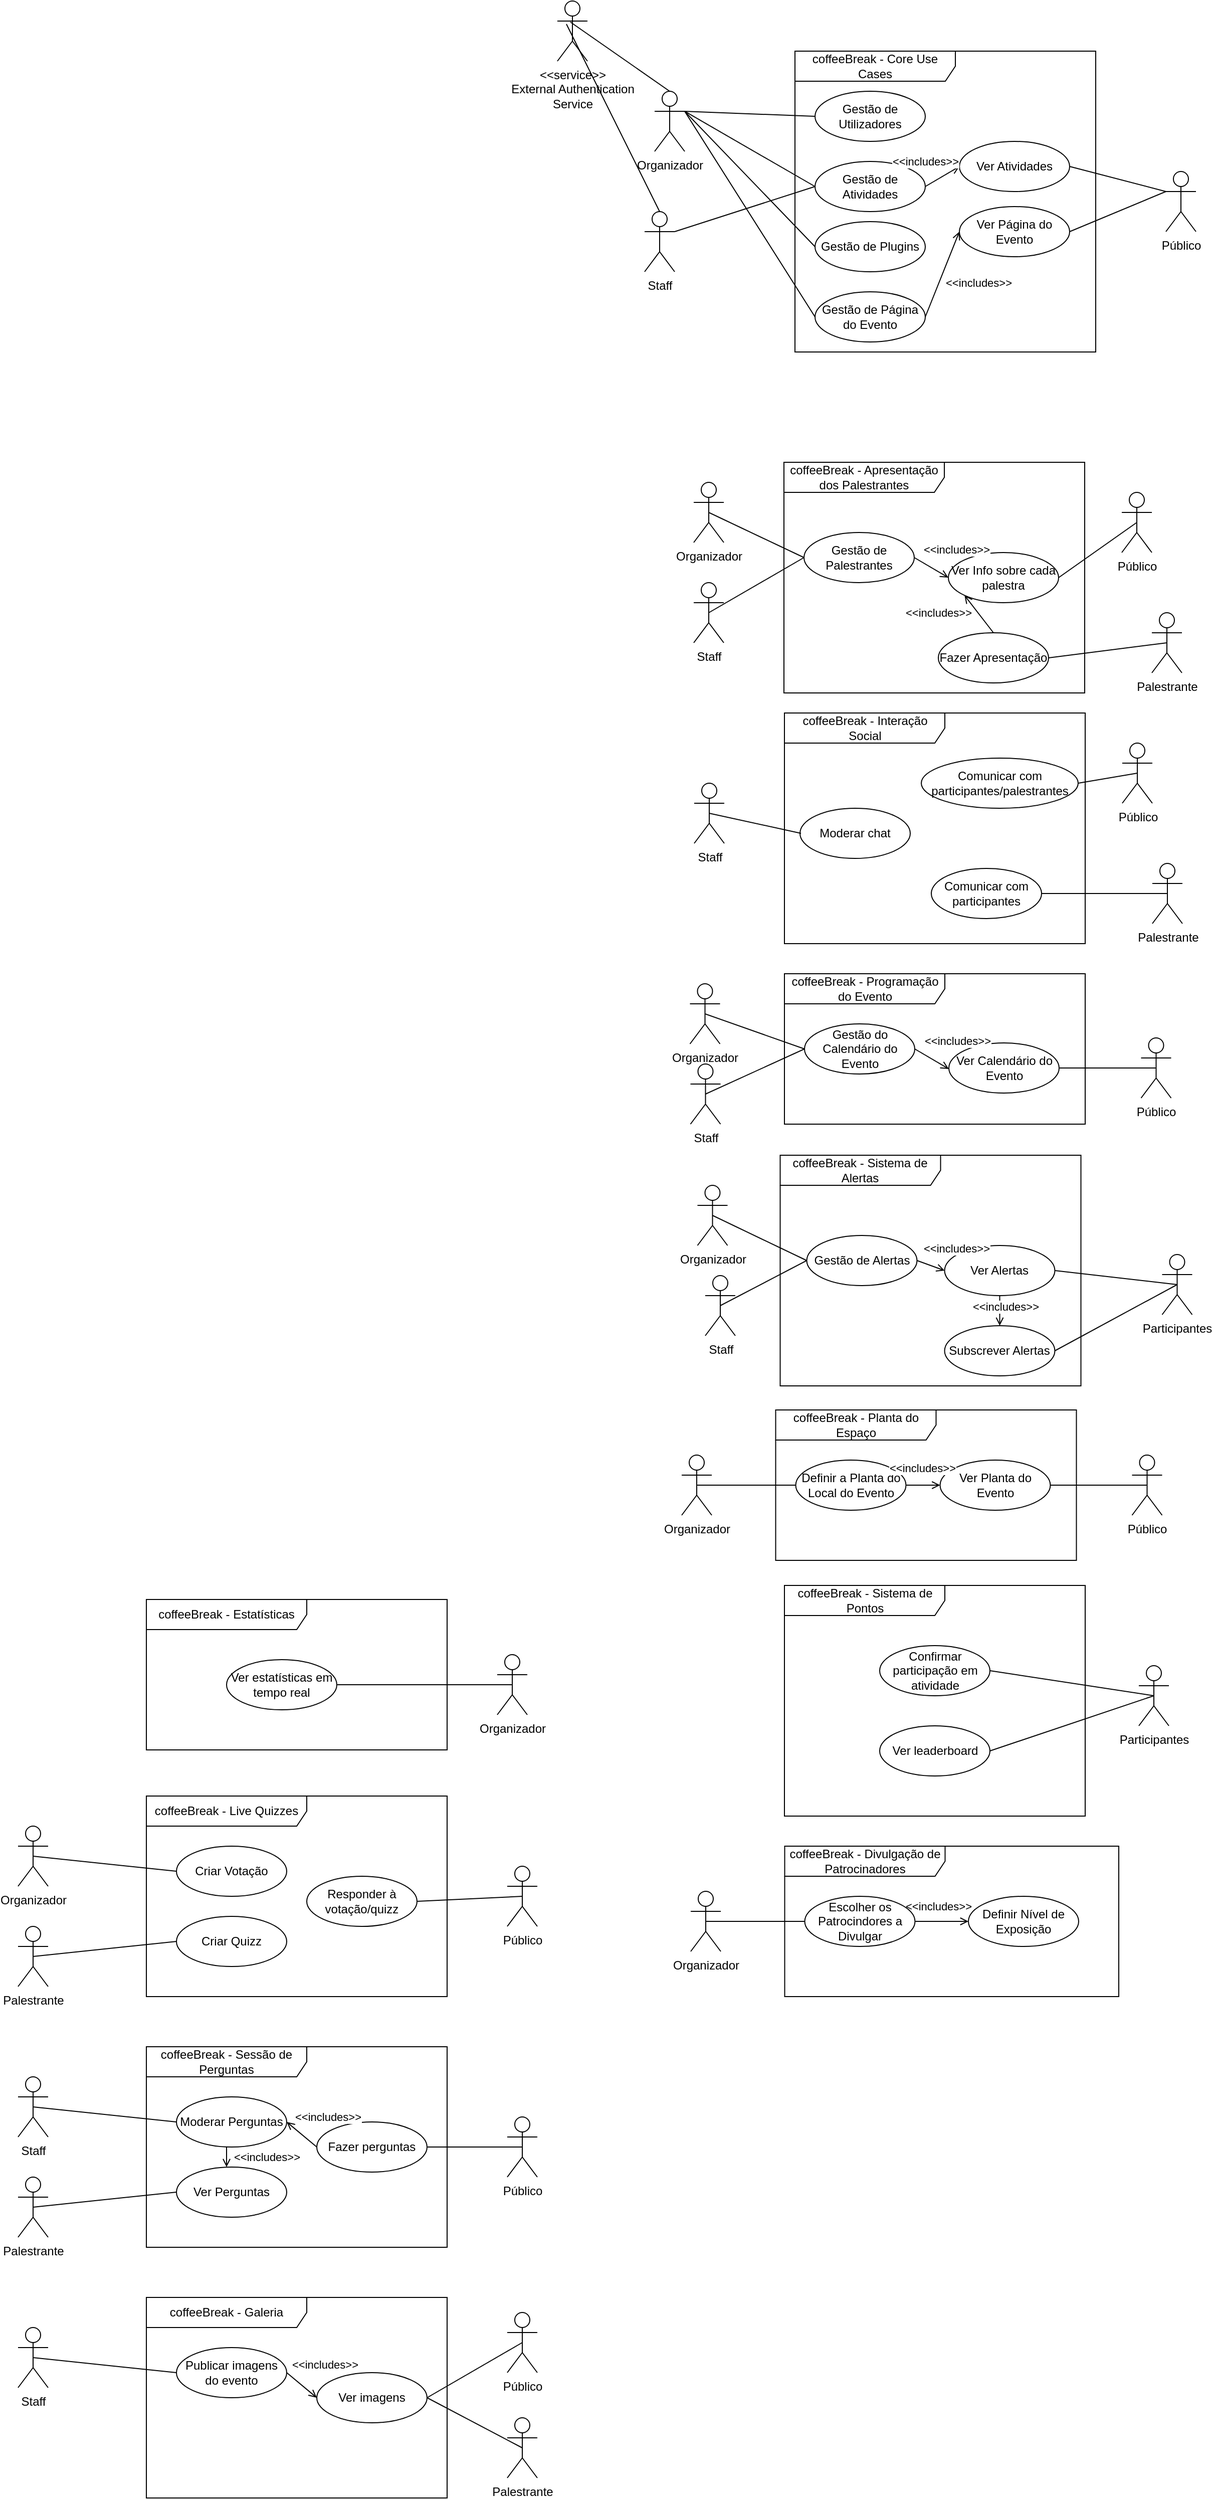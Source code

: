 <mxfile version="24.4.13" type="github">
  <diagram name="Use Cases" id="p2EKxRobEqXZzoPl5qkg">
    <mxGraphModel dx="2316" dy="946" grid="1" gridSize="10" guides="1" tooltips="1" connect="1" arrows="1" fold="1" page="1" pageScale="1" pageWidth="827" pageHeight="1169" math="0" shadow="0">
      <root>
        <mxCell id="0" />
        <mxCell id="1" parent="0" />
        <mxCell id="ggnJtgibePCQ1vtAbxm--2" value="Organizador" style="shape=umlActor;verticalLabelPosition=bottom;verticalAlign=top;html=1;" parent="1" vertex="1">
          <mxGeometry x="207" y="100" width="30" height="60" as="geometry" />
        </mxCell>
        <mxCell id="VyXE9Kzk0IorjN7kaWU_-1" value="coffeeBreak - Core Use Cases" style="shape=umlFrame;whiteSpace=wrap;html=1;pointerEvents=0;recursiveResize=0;container=1;collapsible=0;width=160;" parent="1" vertex="1">
          <mxGeometry x="347" y="60" width="300" height="300" as="geometry" />
        </mxCell>
        <mxCell id="VyXE9Kzk0IorjN7kaWU_-4" value="Gestão de Utilizadores" style="ellipse;whiteSpace=wrap;html=1;" parent="VyXE9Kzk0IorjN7kaWU_-1" vertex="1">
          <mxGeometry x="20" y="40" width="110" height="50" as="geometry" />
        </mxCell>
        <mxCell id="VyXE9Kzk0IorjN7kaWU_-6" value="Gestão de Atividades" style="ellipse;whiteSpace=wrap;html=1;" parent="VyXE9Kzk0IorjN7kaWU_-1" vertex="1">
          <mxGeometry x="20" y="110" width="110" height="50" as="geometry" />
        </mxCell>
        <mxCell id="VyXE9Kzk0IorjN7kaWU_-7" value="Gestão de Plugins" style="ellipse;whiteSpace=wrap;html=1;" parent="VyXE9Kzk0IorjN7kaWU_-1" vertex="1">
          <mxGeometry x="20" y="170" width="110" height="50" as="geometry" />
        </mxCell>
        <mxCell id="VyXE9Kzk0IorjN7kaWU_-8" value="Gestão de Página do Evento" style="ellipse;whiteSpace=wrap;html=1;" parent="VyXE9Kzk0IorjN7kaWU_-1" vertex="1">
          <mxGeometry x="20" y="240" width="110" height="50" as="geometry" />
        </mxCell>
        <mxCell id="VyXE9Kzk0IorjN7kaWU_-20" value="Ver Atividades" style="ellipse;whiteSpace=wrap;html=1;" parent="VyXE9Kzk0IorjN7kaWU_-1" vertex="1">
          <mxGeometry x="164" y="90" width="110" height="50" as="geometry" />
        </mxCell>
        <mxCell id="VyXE9Kzk0IorjN7kaWU_-22" value="Ver Página do Evento" style="ellipse;whiteSpace=wrap;html=1;" parent="VyXE9Kzk0IorjN7kaWU_-1" vertex="1">
          <mxGeometry x="164" y="155" width="110" height="50" as="geometry" />
        </mxCell>
        <mxCell id="9vGkRg50vACIbZRYOMSk-7" value="" style="endArrow=open;html=1;rounded=0;exitX=1;exitY=0.5;exitDx=0;exitDy=0;entryX=0;entryY=0.5;entryDx=0;entryDy=0;endFill=0;" parent="VyXE9Kzk0IorjN7kaWU_-1" source="VyXE9Kzk0IorjN7kaWU_-6" target="VyXE9Kzk0IorjN7kaWU_-20" edge="1">
          <mxGeometry width="50" height="50" relative="1" as="geometry">
            <mxPoint x="123" y="140" as="sourcePoint" />
            <mxPoint x="173" y="90" as="targetPoint" />
          </mxGeometry>
        </mxCell>
        <mxCell id="9vGkRg50vACIbZRYOMSk-8" value="&amp;lt;&amp;lt;includes&amp;gt;&amp;gt;" style="edgeLabel;html=1;align=center;verticalAlign=middle;resizable=0;points=[];" parent="9vGkRg50vACIbZRYOMSk-7" vertex="1" connectable="0">
          <mxGeometry x="-0.113" relative="1" as="geometry">
            <mxPoint x="-15" y="-16" as="offset" />
          </mxGeometry>
        </mxCell>
        <mxCell id="9vGkRg50vACIbZRYOMSk-9" value="" style="endArrow=open;html=1;rounded=0;exitX=1;exitY=0.5;exitDx=0;exitDy=0;entryX=0;entryY=0.5;entryDx=0;entryDy=0;endFill=0;" parent="VyXE9Kzk0IorjN7kaWU_-1" source="VyXE9Kzk0IorjN7kaWU_-8" target="VyXE9Kzk0IorjN7kaWU_-22" edge="1">
          <mxGeometry width="50" height="50" relative="1" as="geometry">
            <mxPoint x="133" y="260" as="sourcePoint" />
            <mxPoint x="167" y="240" as="targetPoint" />
          </mxGeometry>
        </mxCell>
        <mxCell id="9vGkRg50vACIbZRYOMSk-10" value="&amp;lt;&amp;lt;includes&amp;gt;&amp;gt;" style="edgeLabel;html=1;align=center;verticalAlign=middle;resizable=0;points=[];" parent="9vGkRg50vACIbZRYOMSk-9" vertex="1" connectable="0">
          <mxGeometry x="-0.113" relative="1" as="geometry">
            <mxPoint x="38" y="3" as="offset" />
          </mxGeometry>
        </mxCell>
        <mxCell id="VyXE9Kzk0IorjN7kaWU_-26" value="Público" style="shape=umlActor;verticalLabelPosition=bottom;verticalAlign=top;html=1;" parent="1" vertex="1">
          <mxGeometry x="717" y="180" width="30" height="60" as="geometry" />
        </mxCell>
        <mxCell id="VyXE9Kzk0IorjN7kaWU_-30" value="" style="endArrow=none;html=1;rounded=0;exitX=1;exitY=0.333;exitDx=0;exitDy=0;exitPerimeter=0;entryX=0;entryY=0.5;entryDx=0;entryDy=0;" parent="1" source="ggnJtgibePCQ1vtAbxm--2" target="VyXE9Kzk0IorjN7kaWU_-4" edge="1">
          <mxGeometry width="50" height="50" relative="1" as="geometry">
            <mxPoint x="277" y="200" as="sourcePoint" />
            <mxPoint x="327" y="150" as="targetPoint" />
          </mxGeometry>
        </mxCell>
        <mxCell id="VyXE9Kzk0IorjN7kaWU_-31" value="" style="endArrow=none;html=1;rounded=0;exitX=1;exitY=0.333;exitDx=0;exitDy=0;exitPerimeter=0;entryX=0;entryY=0.5;entryDx=0;entryDy=0;" parent="1" source="ggnJtgibePCQ1vtAbxm--2" target="VyXE9Kzk0IorjN7kaWU_-6" edge="1">
          <mxGeometry width="50" height="50" relative="1" as="geometry">
            <mxPoint x="287" y="220" as="sourcePoint" />
            <mxPoint x="377" y="135" as="targetPoint" />
          </mxGeometry>
        </mxCell>
        <mxCell id="VyXE9Kzk0IorjN7kaWU_-32" value="" style="endArrow=none;html=1;rounded=0;exitX=1;exitY=0.333;exitDx=0;exitDy=0;exitPerimeter=0;entryX=0;entryY=0.5;entryDx=0;entryDy=0;" parent="1" source="ggnJtgibePCQ1vtAbxm--2" target="VyXE9Kzk0IorjN7kaWU_-8" edge="1">
          <mxGeometry width="50" height="50" relative="1" as="geometry">
            <mxPoint x="287" y="220" as="sourcePoint" />
            <mxPoint x="377" y="205" as="targetPoint" />
          </mxGeometry>
        </mxCell>
        <mxCell id="VyXE9Kzk0IorjN7kaWU_-33" value="" style="endArrow=none;html=1;rounded=0;exitX=1;exitY=0.333;exitDx=0;exitDy=0;exitPerimeter=0;entryX=0;entryY=0.5;entryDx=0;entryDy=0;" parent="1" source="ggnJtgibePCQ1vtAbxm--2" target="VyXE9Kzk0IorjN7kaWU_-7" edge="1">
          <mxGeometry width="50" height="50" relative="1" as="geometry">
            <mxPoint x="297" y="230" as="sourcePoint" />
            <mxPoint x="387" y="215" as="targetPoint" />
          </mxGeometry>
        </mxCell>
        <mxCell id="VyXE9Kzk0IorjN7kaWU_-37" value="" style="endArrow=none;html=1;rounded=0;exitX=1;exitY=0.5;exitDx=0;exitDy=0;entryX=0;entryY=0.333;entryDx=0;entryDy=0;entryPerimeter=0;" parent="1" source="VyXE9Kzk0IorjN7kaWU_-20" target="VyXE9Kzk0IorjN7kaWU_-26" edge="1">
          <mxGeometry width="50" height="50" relative="1" as="geometry">
            <mxPoint x="697" y="190" as="sourcePoint" />
            <mxPoint x="747" y="140" as="targetPoint" />
          </mxGeometry>
        </mxCell>
        <mxCell id="VyXE9Kzk0IorjN7kaWU_-38" value="" style="endArrow=none;html=1;rounded=0;exitX=1;exitY=0.5;exitDx=0;exitDy=0;entryX=0;entryY=0.333;entryDx=0;entryDy=0;entryPerimeter=0;" parent="1" source="VyXE9Kzk0IorjN7kaWU_-22" target="VyXE9Kzk0IorjN7kaWU_-26" edge="1">
          <mxGeometry width="50" height="50" relative="1" as="geometry">
            <mxPoint x="707" y="200" as="sourcePoint" />
            <mxPoint x="757" y="150" as="targetPoint" />
          </mxGeometry>
        </mxCell>
        <mxCell id="VyXE9Kzk0IorjN7kaWU_-39" value="&amp;lt;&amp;lt;service&amp;gt;&amp;gt;&lt;div&gt;External Authentication&lt;/div&gt;&lt;div&gt;Service&lt;/div&gt;" style="shape=umlActor;verticalLabelPosition=bottom;verticalAlign=top;html=1;" parent="1" vertex="1">
          <mxGeometry x="110" y="10" width="30" height="60" as="geometry" />
        </mxCell>
        <mxCell id="VyXE9Kzk0IorjN7kaWU_-41" value="" style="endArrow=none;html=1;rounded=0;exitX=0.433;exitY=0.35;exitDx=0;exitDy=0;exitPerimeter=0;entryX=0.5;entryY=0;entryDx=0;entryDy=0;entryPerimeter=0;" parent="1" source="VyXE9Kzk0IorjN7kaWU_-39" target="ggnJtgibePCQ1vtAbxm--2" edge="1">
          <mxGeometry width="50" height="50" relative="1" as="geometry">
            <mxPoint x="287" y="220" as="sourcePoint" />
            <mxPoint x="377" y="135" as="targetPoint" />
          </mxGeometry>
        </mxCell>
        <mxCell id="9vGkRg50vACIbZRYOMSk-1" value="Staff" style="shape=umlActor;verticalLabelPosition=bottom;verticalAlign=top;html=1;" parent="1" vertex="1">
          <mxGeometry x="197" y="220" width="30" height="60" as="geometry" />
        </mxCell>
        <mxCell id="9vGkRg50vACIbZRYOMSk-2" value="" style="endArrow=none;html=1;rounded=0;exitX=0.5;exitY=0;exitDx=0;exitDy=0;exitPerimeter=0;entryX=0.3;entryY=0.383;entryDx=0;entryDy=0;entryPerimeter=0;" parent="1" source="9vGkRg50vACIbZRYOMSk-1" target="VyXE9Kzk0IorjN7kaWU_-39" edge="1">
          <mxGeometry width="50" height="50" relative="1" as="geometry">
            <mxPoint x="237" y="200" as="sourcePoint" />
            <mxPoint x="287" y="150" as="targetPoint" />
          </mxGeometry>
        </mxCell>
        <mxCell id="9vGkRg50vACIbZRYOMSk-4" value="" style="endArrow=none;html=1;rounded=0;exitX=1;exitY=0.333;exitDx=0;exitDy=0;exitPerimeter=0;entryX=0;entryY=0.5;entryDx=0;entryDy=0;" parent="1" source="9vGkRg50vACIbZRYOMSk-1" target="VyXE9Kzk0IorjN7kaWU_-6" edge="1">
          <mxGeometry width="50" height="50" relative="1" as="geometry">
            <mxPoint x="227" y="250" as="sourcePoint" />
            <mxPoint x="277" y="200" as="targetPoint" />
          </mxGeometry>
        </mxCell>
        <mxCell id="Ud_ugtpfHghloITQ3JTs-12" value="coffeeBreak - Apresentação dos Palestrantes" style="shape=umlFrame;whiteSpace=wrap;html=1;pointerEvents=0;recursiveResize=0;container=1;collapsible=0;width=160;" vertex="1" parent="1">
          <mxGeometry x="336" y="470" width="300" height="230" as="geometry" />
        </mxCell>
        <mxCell id="Ud_ugtpfHghloITQ3JTs-13" value="Gestão de Palestrantes" style="ellipse;whiteSpace=wrap;html=1;" vertex="1" parent="Ud_ugtpfHghloITQ3JTs-12">
          <mxGeometry x="20" y="70" width="110" height="50" as="geometry" />
        </mxCell>
        <mxCell id="Ud_ugtpfHghloITQ3JTs-17" value="Ver Info sobre cada palestra" style="ellipse;whiteSpace=wrap;html=1;" vertex="1" parent="Ud_ugtpfHghloITQ3JTs-12">
          <mxGeometry x="164" y="90" width="110" height="50" as="geometry" />
        </mxCell>
        <mxCell id="Ud_ugtpfHghloITQ3JTs-19" value="" style="endArrow=open;html=1;rounded=0;entryX=0;entryY=0.5;entryDx=0;entryDy=0;endFill=0;exitX=1;exitY=0.5;exitDx=0;exitDy=0;" edge="1" parent="Ud_ugtpfHghloITQ3JTs-12" source="Ud_ugtpfHghloITQ3JTs-13" target="Ud_ugtpfHghloITQ3JTs-17">
          <mxGeometry width="50" height="50" relative="1" as="geometry">
            <mxPoint x="130" y="135" as="sourcePoint" />
            <mxPoint x="173" y="90" as="targetPoint" />
          </mxGeometry>
        </mxCell>
        <mxCell id="Ud_ugtpfHghloITQ3JTs-20" value="&amp;lt;&amp;lt;includes&amp;gt;&amp;gt;" style="edgeLabel;html=1;align=center;verticalAlign=middle;resizable=0;points=[];" vertex="1" connectable="0" parent="Ud_ugtpfHghloITQ3JTs-19">
          <mxGeometry x="-0.113" relative="1" as="geometry">
            <mxPoint x="27" y="-17" as="offset" />
          </mxGeometry>
        </mxCell>
        <mxCell id="Ud_ugtpfHghloITQ3JTs-34" value="Fazer Apresentação" style="ellipse;whiteSpace=wrap;html=1;" vertex="1" parent="Ud_ugtpfHghloITQ3JTs-12">
          <mxGeometry x="154" y="170" width="110" height="50" as="geometry" />
        </mxCell>
        <mxCell id="Ud_ugtpfHghloITQ3JTs-39" value="" style="endArrow=open;html=1;rounded=0;entryX=0;entryY=1;entryDx=0;entryDy=0;endFill=0;exitX=0.5;exitY=0;exitDx=0;exitDy=0;" edge="1" parent="Ud_ugtpfHghloITQ3JTs-12" source="Ud_ugtpfHghloITQ3JTs-34" target="Ud_ugtpfHghloITQ3JTs-17">
          <mxGeometry width="50" height="50" relative="1" as="geometry">
            <mxPoint x="140" y="105" as="sourcePoint" />
            <mxPoint x="174" y="125" as="targetPoint" />
          </mxGeometry>
        </mxCell>
        <mxCell id="Ud_ugtpfHghloITQ3JTs-41" value="&amp;lt;&amp;lt;includes&amp;gt;&amp;gt;" style="edgeLabel;html=1;align=center;verticalAlign=middle;resizable=0;points=[];" vertex="1" connectable="0" parent="Ud_ugtpfHghloITQ3JTs-12">
          <mxGeometry x="153.996" y="150.002" as="geometry" />
        </mxCell>
        <mxCell id="Ud_ugtpfHghloITQ3JTs-23" value="Organizador" style="shape=umlActor;verticalLabelPosition=bottom;verticalAlign=top;html=1;" vertex="1" parent="1">
          <mxGeometry x="246" y="490" width="30" height="60" as="geometry" />
        </mxCell>
        <mxCell id="Ud_ugtpfHghloITQ3JTs-24" value="Staff" style="shape=umlActor;verticalLabelPosition=bottom;verticalAlign=top;html=1;" vertex="1" parent="1">
          <mxGeometry x="246" y="590" width="30" height="60" as="geometry" />
        </mxCell>
        <mxCell id="Ud_ugtpfHghloITQ3JTs-29" value="" style="endArrow=none;html=1;rounded=0;exitX=0.5;exitY=0.5;exitDx=0;exitDy=0;exitPerimeter=0;entryX=0;entryY=0.5;entryDx=0;entryDy=0;" edge="1" parent="1" source="Ud_ugtpfHghloITQ3JTs-24" target="Ud_ugtpfHghloITQ3JTs-13">
          <mxGeometry width="50" height="50" relative="1" as="geometry">
            <mxPoint x="536" y="470" as="sourcePoint" />
            <mxPoint x="586" y="420" as="targetPoint" />
          </mxGeometry>
        </mxCell>
        <mxCell id="Ud_ugtpfHghloITQ3JTs-30" value="" style="endArrow=none;html=1;rounded=0;exitX=0.5;exitY=0.5;exitDx=0;exitDy=0;exitPerimeter=0;entryX=0;entryY=0.5;entryDx=0;entryDy=0;" edge="1" parent="1" source="Ud_ugtpfHghloITQ3JTs-23" target="Ud_ugtpfHghloITQ3JTs-13">
          <mxGeometry width="50" height="50" relative="1" as="geometry">
            <mxPoint x="271" y="630" as="sourcePoint" />
            <mxPoint x="366" y="575" as="targetPoint" />
          </mxGeometry>
        </mxCell>
        <mxCell id="Ud_ugtpfHghloITQ3JTs-32" value="Público" style="shape=umlActor;verticalLabelPosition=bottom;verticalAlign=top;html=1;" vertex="1" parent="1">
          <mxGeometry x="673" y="500" width="30" height="60" as="geometry" />
        </mxCell>
        <mxCell id="Ud_ugtpfHghloITQ3JTs-33" value="" style="endArrow=none;html=1;rounded=0;exitX=1;exitY=0.5;exitDx=0;exitDy=0;entryX=0.5;entryY=0.5;entryDx=0;entryDy=0;entryPerimeter=0;" edge="1" parent="1" source="Ud_ugtpfHghloITQ3JTs-17" target="Ud_ugtpfHghloITQ3JTs-32">
          <mxGeometry width="50" height="50" relative="1" as="geometry">
            <mxPoint x="271" y="630" as="sourcePoint" />
            <mxPoint x="366" y="575" as="targetPoint" />
          </mxGeometry>
        </mxCell>
        <mxCell id="Ud_ugtpfHghloITQ3JTs-35" value="Palestrante" style="shape=umlActor;verticalLabelPosition=bottom;verticalAlign=top;html=1;" vertex="1" parent="1">
          <mxGeometry x="703" y="620" width="30" height="60" as="geometry" />
        </mxCell>
        <mxCell id="Ud_ugtpfHghloITQ3JTs-38" value="" style="endArrow=none;html=1;rounded=0;exitX=1;exitY=0.5;exitDx=0;exitDy=0;entryX=0.5;entryY=0.5;entryDx=0;entryDy=0;entryPerimeter=0;" edge="1" parent="1" source="Ud_ugtpfHghloITQ3JTs-34" target="Ud_ugtpfHghloITQ3JTs-35">
          <mxGeometry width="50" height="50" relative="1" as="geometry">
            <mxPoint x="620" y="595" as="sourcePoint" />
            <mxPoint x="698" y="540" as="targetPoint" />
          </mxGeometry>
        </mxCell>
        <mxCell id="Ud_ugtpfHghloITQ3JTs-44" value="coffeeBreak - Interação Social" style="shape=umlFrame;whiteSpace=wrap;html=1;pointerEvents=0;recursiveResize=0;container=1;collapsible=0;width=160;" vertex="1" parent="1">
          <mxGeometry x="336.5" y="720" width="300" height="230" as="geometry" />
        </mxCell>
        <mxCell id="Ud_ugtpfHghloITQ3JTs-46" value="Comunicar com participantes/palestrantes" style="ellipse;whiteSpace=wrap;html=1;" vertex="1" parent="Ud_ugtpfHghloITQ3JTs-44">
          <mxGeometry x="136.5" y="45" width="156.5" height="50" as="geometry" />
        </mxCell>
        <mxCell id="Ud_ugtpfHghloITQ3JTs-60" value="Comunicar com participantes" style="ellipse;whiteSpace=wrap;html=1;" vertex="1" parent="Ud_ugtpfHghloITQ3JTs-44">
          <mxGeometry x="146.5" y="155" width="110" height="50" as="geometry" />
        </mxCell>
        <mxCell id="Ud_ugtpfHghloITQ3JTs-62" value="Moderar chat" style="ellipse;whiteSpace=wrap;html=1;" vertex="1" parent="Ud_ugtpfHghloITQ3JTs-44">
          <mxGeometry x="15.5" y="95" width="110" height="50" as="geometry" />
        </mxCell>
        <mxCell id="AX2R5WGuGeDA1l5njT-w-17" value="coffeeBreak - Sistema de Alertas" style="shape=umlFrame;whiteSpace=wrap;html=1;pointerEvents=0;recursiveResize=0;container=1;collapsible=0;width=160;" vertex="1" parent="1">
          <mxGeometry x="332.25" y="1161" width="300" height="230" as="geometry" />
        </mxCell>
        <mxCell id="AX2R5WGuGeDA1l5njT-w-35" style="edgeStyle=orthogonalEdgeStyle;rounded=0;orthogonalLoop=1;jettySize=auto;html=1;exitX=0.5;exitY=1;exitDx=0;exitDy=0;entryX=0.5;entryY=0;entryDx=0;entryDy=0;endArrow=open;endFill=0;" edge="1" parent="AX2R5WGuGeDA1l5njT-w-17" source="AX2R5WGuGeDA1l5njT-w-19" target="AX2R5WGuGeDA1l5njT-w-33">
          <mxGeometry relative="1" as="geometry">
            <mxPoint x="219.25" y="270" as="sourcePoint" />
          </mxGeometry>
        </mxCell>
        <mxCell id="AX2R5WGuGeDA1l5njT-w-36" value="&amp;lt;&amp;lt;includes&amp;gt;&amp;gt;" style="edgeLabel;html=1;align=center;verticalAlign=middle;resizable=0;points=[];" connectable="0" vertex="1" parent="AX2R5WGuGeDA1l5njT-w-35">
          <mxGeometry x="-0.3" y="5" relative="1" as="geometry">
            <mxPoint as="offset" />
          </mxGeometry>
        </mxCell>
        <mxCell id="AX2R5WGuGeDA1l5njT-w-19" value="Ver Alertas" style="ellipse;whiteSpace=wrap;html=1;" vertex="1" parent="AX2R5WGuGeDA1l5njT-w-17">
          <mxGeometry x="164" y="90" width="110" height="50" as="geometry" />
        </mxCell>
        <mxCell id="AX2R5WGuGeDA1l5njT-w-33" value="Subscrever Alertas" style="ellipse;whiteSpace=wrap;html=1;" vertex="1" parent="AX2R5WGuGeDA1l5njT-w-17">
          <mxGeometry x="164" y="170" width="110" height="50" as="geometry" />
        </mxCell>
        <mxCell id="AX2R5WGuGeDA1l5njT-w-18" value="Gestão de Alertas" style="ellipse;whiteSpace=wrap;html=1;" vertex="1" parent="AX2R5WGuGeDA1l5njT-w-17">
          <mxGeometry x="26.5" y="80" width="110" height="50" as="geometry" />
        </mxCell>
        <mxCell id="AX2R5WGuGeDA1l5njT-w-20" value="" style="endArrow=open;html=1;rounded=0;entryX=0;entryY=0.5;entryDx=0;entryDy=0;endFill=0;exitX=1;exitY=0.5;exitDx=0;exitDy=0;" edge="1" parent="AX2R5WGuGeDA1l5njT-w-17" source="AX2R5WGuGeDA1l5njT-w-18" target="AX2R5WGuGeDA1l5njT-w-19">
          <mxGeometry width="50" height="50" relative="1" as="geometry">
            <mxPoint x="142" y="925" as="sourcePoint" />
            <mxPoint x="176.0" y="905" as="targetPoint" />
          </mxGeometry>
        </mxCell>
        <mxCell id="AX2R5WGuGeDA1l5njT-w-21" value="&amp;lt;&amp;lt;includes&amp;gt;&amp;gt;" style="edgeLabel;html=1;align=center;verticalAlign=middle;resizable=0;points=[];" connectable="0" vertex="1" parent="AX2R5WGuGeDA1l5njT-w-20">
          <mxGeometry x="-0.113" relative="1" as="geometry">
            <mxPoint x="27" y="-17" as="offset" />
          </mxGeometry>
        </mxCell>
        <mxCell id="Ud_ugtpfHghloITQ3JTs-53" value="Staff" style="shape=umlActor;verticalLabelPosition=bottom;verticalAlign=top;html=1;" vertex="1" parent="1">
          <mxGeometry x="246.5" y="790" width="30" height="60" as="geometry" />
        </mxCell>
        <mxCell id="Ud_ugtpfHghloITQ3JTs-56" value="Público" style="shape=umlActor;verticalLabelPosition=bottom;verticalAlign=top;html=1;" vertex="1" parent="1">
          <mxGeometry x="673.5" y="750" width="30" height="60" as="geometry" />
        </mxCell>
        <mxCell id="AX2R5WGuGeDA1l5njT-w-26" value="Staff" style="shape=umlActor;verticalLabelPosition=bottom;verticalAlign=top;html=1;" vertex="1" parent="1">
          <mxGeometry x="257.5" y="1281" width="30" height="60" as="geometry" />
        </mxCell>
        <mxCell id="Ud_ugtpfHghloITQ3JTs-57" value="" style="endArrow=none;html=1;rounded=0;exitX=1;exitY=0.5;exitDx=0;exitDy=0;entryX=0.5;entryY=0.5;entryDx=0;entryDy=0;entryPerimeter=0;" edge="1" parent="1" source="Ud_ugtpfHghloITQ3JTs-46" target="Ud_ugtpfHghloITQ3JTs-56">
          <mxGeometry width="50" height="50" relative="1" as="geometry">
            <mxPoint x="271.5" y="880" as="sourcePoint" />
            <mxPoint x="366.5" y="825" as="targetPoint" />
          </mxGeometry>
        </mxCell>
        <mxCell id="AX2R5WGuGeDA1l5njT-w-27" value="" style="endArrow=none;html=1;rounded=0;exitX=0.5;exitY=0.5;exitDx=0;exitDy=0;exitPerimeter=0;entryX=0;entryY=0.5;entryDx=0;entryDy=0;" edge="1" parent="1" source="AX2R5WGuGeDA1l5njT-w-26" target="AX2R5WGuGeDA1l5njT-w-18">
          <mxGeometry width="50" height="50" relative="1" as="geometry">
            <mxPoint x="532.5" y="541" as="sourcePoint" />
            <mxPoint x="582.5" y="491" as="targetPoint" />
          </mxGeometry>
        </mxCell>
        <mxCell id="Ud_ugtpfHghloITQ3JTs-58" value="Palestrante" style="shape=umlActor;verticalLabelPosition=bottom;verticalAlign=top;html=1;" vertex="1" parent="1">
          <mxGeometry x="703.5" y="870" width="30" height="60" as="geometry" />
        </mxCell>
        <mxCell id="Ud_ugtpfHghloITQ3JTs-61" value="" style="endArrow=none;html=1;rounded=0;exitX=1;exitY=0.5;exitDx=0;exitDy=0;entryX=0.5;entryY=0.5;entryDx=0;entryDy=0;entryPerimeter=0;" edge="1" parent="1" source="Ud_ugtpfHghloITQ3JTs-60" target="Ud_ugtpfHghloITQ3JTs-58">
          <mxGeometry width="50" height="50" relative="1" as="geometry">
            <mxPoint x="603" y="800" as="sourcePoint" />
            <mxPoint x="699" y="790" as="targetPoint" />
          </mxGeometry>
        </mxCell>
        <mxCell id="AX2R5WGuGeDA1l5njT-w-29" value="Participantes" style="shape=umlActor;verticalLabelPosition=bottom;verticalAlign=top;html=1;" vertex="1" parent="1">
          <mxGeometry x="713.25" y="1260" width="30" height="60" as="geometry" />
        </mxCell>
        <mxCell id="Ud_ugtpfHghloITQ3JTs-63" value="" style="endArrow=none;html=1;rounded=0;exitX=0.5;exitY=0.5;exitDx=0;exitDy=0;exitPerimeter=0;" edge="1" parent="1" source="Ud_ugtpfHghloITQ3JTs-53">
          <mxGeometry width="50" height="50" relative="1" as="geometry">
            <mxPoint x="603" y="910" as="sourcePoint" />
            <mxPoint x="353" y="840" as="targetPoint" />
          </mxGeometry>
        </mxCell>
        <mxCell id="AX2R5WGuGeDA1l5njT-w-30" value="" style="endArrow=none;html=1;rounded=0;exitX=1;exitY=0.5;exitDx=0;exitDy=0;entryX=0.5;entryY=0.5;entryDx=0;entryDy=0;entryPerimeter=0;" edge="1" parent="1" source="AX2R5WGuGeDA1l5njT-w-19" target="AX2R5WGuGeDA1l5njT-w-29">
          <mxGeometry width="50" height="50" relative="1" as="geometry">
            <mxPoint x="267.5" y="701" as="sourcePoint" />
            <mxPoint x="362.5" y="646" as="targetPoint" />
          </mxGeometry>
        </mxCell>
        <mxCell id="AX2R5WGuGeDA1l5njT-w-34" value="" style="endArrow=none;html=1;rounded=0;entryX=0.5;entryY=0.5;entryDx=0;entryDy=0;entryPerimeter=0;exitX=1;exitY=0.5;exitDx=0;exitDy=0;" edge="1" parent="1" source="AX2R5WGuGeDA1l5njT-w-33" target="AX2R5WGuGeDA1l5njT-w-29">
          <mxGeometry width="50" height="50" relative="1" as="geometry">
            <mxPoint x="629" y="821" as="sourcePoint" />
            <mxPoint x="679" y="771" as="targetPoint" />
          </mxGeometry>
        </mxCell>
        <mxCell id="Ud_ugtpfHghloITQ3JTs-66" value="coffeeBreak - Sistema de Pontos" style="shape=umlFrame;whiteSpace=wrap;html=1;pointerEvents=0;recursiveResize=0;container=1;collapsible=0;width=160;" vertex="1" parent="1">
          <mxGeometry x="336.5" y="1590" width="300" height="230" as="geometry" />
        </mxCell>
        <mxCell id="Ud_ugtpfHghloITQ3JTs-81" value="Confirmar participação em atividade" style="ellipse;whiteSpace=wrap;html=1;" vertex="1" parent="Ud_ugtpfHghloITQ3JTs-66">
          <mxGeometry x="95" y="60" width="110" height="50" as="geometry" />
        </mxCell>
        <mxCell id="Ud_ugtpfHghloITQ3JTs-82" value="Ver leaderboard" style="ellipse;whiteSpace=wrap;html=1;" vertex="1" parent="Ud_ugtpfHghloITQ3JTs-66">
          <mxGeometry x="95" y="140" width="110" height="50" as="geometry" />
        </mxCell>
        <mxCell id="Ud_ugtpfHghloITQ3JTs-78" value="Participantes" style="shape=umlActor;verticalLabelPosition=bottom;verticalAlign=top;html=1;" vertex="1" parent="1">
          <mxGeometry x="690" y="1670" width="30" height="60" as="geometry" />
        </mxCell>
        <mxCell id="Ud_ugtpfHghloITQ3JTs-83" value="" style="endArrow=none;html=1;rounded=0;exitX=1;exitY=0.5;exitDx=0;exitDy=0;entryX=0.5;entryY=0.5;entryDx=0;entryDy=0;entryPerimeter=0;" edge="1" parent="1" source="Ud_ugtpfHghloITQ3JTs-81" target="Ud_ugtpfHghloITQ3JTs-78">
          <mxGeometry width="50" height="50" relative="1" as="geometry">
            <mxPoint x="627" y="1155" as="sourcePoint" />
            <mxPoint x="745" y="1180" as="targetPoint" />
          </mxGeometry>
        </mxCell>
        <mxCell id="Ud_ugtpfHghloITQ3JTs-84" value="" style="endArrow=none;html=1;rounded=0;entryX=0.5;entryY=0.5;entryDx=0;entryDy=0;entryPerimeter=0;exitX=1;exitY=0.5;exitDx=0;exitDy=0;" edge="1" parent="1" source="Ud_ugtpfHghloITQ3JTs-82" target="Ud_ugtpfHghloITQ3JTs-78">
          <mxGeometry width="50" height="50" relative="1" as="geometry">
            <mxPoint x="559" y="1395" as="sourcePoint" />
            <mxPoint x="728" y="1410" as="targetPoint" />
          </mxGeometry>
        </mxCell>
        <mxCell id="AX2R5WGuGeDA1l5njT-w-54" value="coffeeBreak - Planta do Espaço" style="shape=umlFrame;whiteSpace=wrap;html=1;pointerEvents=0;recursiveResize=0;container=1;collapsible=0;width=160;" vertex="1" parent="1">
          <mxGeometry x="327.75" y="1415" width="300" height="150" as="geometry" />
        </mxCell>
        <mxCell id="AX2R5WGuGeDA1l5njT-w-55" value="Definir a Planta do Local do Evento" style="ellipse;whiteSpace=wrap;html=1;" vertex="1" parent="AX2R5WGuGeDA1l5njT-w-54">
          <mxGeometry x="20" y="50" width="110" height="50" as="geometry" />
        </mxCell>
        <mxCell id="AX2R5WGuGeDA1l5njT-w-56" value="Ver Planta do Evento" style="ellipse;whiteSpace=wrap;html=1;" vertex="1" parent="AX2R5WGuGeDA1l5njT-w-54">
          <mxGeometry x="164" y="50" width="110" height="50" as="geometry" />
        </mxCell>
        <mxCell id="AX2R5WGuGeDA1l5njT-w-57" value="" style="endArrow=open;html=1;rounded=0;entryX=0;entryY=0.5;entryDx=0;entryDy=0;endFill=0;exitX=1;exitY=0.5;exitDx=0;exitDy=0;" edge="1" parent="AX2R5WGuGeDA1l5njT-w-54" source="AX2R5WGuGeDA1l5njT-w-55" target="AX2R5WGuGeDA1l5njT-w-56">
          <mxGeometry width="50" height="50" relative="1" as="geometry">
            <mxPoint x="130" y="115" as="sourcePoint" />
            <mxPoint x="164" y="95" as="targetPoint" />
          </mxGeometry>
        </mxCell>
        <mxCell id="AX2R5WGuGeDA1l5njT-w-58" value="&amp;lt;&amp;lt;includes&amp;gt;&amp;gt;" style="edgeLabel;html=1;align=center;verticalAlign=middle;resizable=0;points=[];" connectable="0" vertex="1" parent="AX2R5WGuGeDA1l5njT-w-57">
          <mxGeometry x="-0.113" relative="1" as="geometry">
            <mxPoint x="1" y="-17" as="offset" />
          </mxGeometry>
        </mxCell>
        <mxCell id="AX2R5WGuGeDA1l5njT-w-59" value="Organizador" style="shape=umlActor;verticalLabelPosition=bottom;verticalAlign=top;html=1;" vertex="1" parent="1">
          <mxGeometry x="234" y="1460" width="30" height="60" as="geometry" />
        </mxCell>
        <mxCell id="AX2R5WGuGeDA1l5njT-w-62" value="" style="endArrow=none;html=1;rounded=0;exitX=0.5;exitY=0.5;exitDx=0;exitDy=0;exitPerimeter=0;entryX=0;entryY=0.5;entryDx=0;entryDy=0;" edge="1" parent="1" source="AX2R5WGuGeDA1l5njT-w-59" target="AX2R5WGuGeDA1l5njT-w-55">
          <mxGeometry width="50" height="50" relative="1" as="geometry">
            <mxPoint x="262.75" y="1575" as="sourcePoint" />
            <mxPoint x="357.75" y="1520" as="targetPoint" />
          </mxGeometry>
        </mxCell>
        <mxCell id="AX2R5WGuGeDA1l5njT-w-63" value="Público" style="shape=umlActor;verticalLabelPosition=bottom;verticalAlign=top;html=1;" vertex="1" parent="1">
          <mxGeometry x="683.25" y="1460" width="30" height="60" as="geometry" />
        </mxCell>
        <mxCell id="AX2R5WGuGeDA1l5njT-w-64" value="" style="endArrow=none;html=1;rounded=0;exitX=1;exitY=0.5;exitDx=0;exitDy=0;entryX=0.5;entryY=0.5;entryDx=0;entryDy=0;entryPerimeter=0;" edge="1" parent="1" source="AX2R5WGuGeDA1l5njT-w-56" target="AX2R5WGuGeDA1l5njT-w-63">
          <mxGeometry width="50" height="50" relative="1" as="geometry">
            <mxPoint x="262.75" y="1575" as="sourcePoint" />
            <mxPoint x="357.75" y="1520" as="targetPoint" />
          </mxGeometry>
        </mxCell>
        <mxCell id="AX2R5WGuGeDA1l5njT-w-25" value="Organizador" style="shape=umlActor;verticalLabelPosition=bottom;verticalAlign=top;html=1;" vertex="1" parent="1">
          <mxGeometry x="249.75" y="1191" width="30" height="60" as="geometry" />
        </mxCell>
        <mxCell id="AX2R5WGuGeDA1l5njT-w-28" value="" style="endArrow=none;html=1;rounded=0;exitX=0.5;exitY=0.5;exitDx=0;exitDy=0;exitPerimeter=0;entryX=0;entryY=0.5;entryDx=0;entryDy=0;" edge="1" parent="1" source="AX2R5WGuGeDA1l5njT-w-25" target="AX2R5WGuGeDA1l5njT-w-18">
          <mxGeometry width="50" height="50" relative="1" as="geometry">
            <mxPoint x="267.5" y="701" as="sourcePoint" />
            <mxPoint x="362.5" y="646" as="targetPoint" />
          </mxGeometry>
        </mxCell>
        <mxCell id="AX2R5WGuGeDA1l5njT-w-37" value="coffeeBreak - Programação do Evento" style="shape=umlFrame;whiteSpace=wrap;html=1;pointerEvents=0;recursiveResize=0;container=1;collapsible=0;width=160;" vertex="1" parent="1">
          <mxGeometry x="336.5" y="980" width="300" height="150" as="geometry" />
        </mxCell>
        <mxCell id="AX2R5WGuGeDA1l5njT-w-38" value="Gestão do Calendário do Evento" style="ellipse;whiteSpace=wrap;html=1;" vertex="1" parent="AX2R5WGuGeDA1l5njT-w-37">
          <mxGeometry x="20" y="50" width="110" height="50" as="geometry" />
        </mxCell>
        <mxCell id="AX2R5WGuGeDA1l5njT-w-41" value="Ver Calendário do Evento" style="ellipse;whiteSpace=wrap;html=1;" vertex="1" parent="AX2R5WGuGeDA1l5njT-w-37">
          <mxGeometry x="164" y="69" width="110" height="50" as="geometry" />
        </mxCell>
        <mxCell id="AX2R5WGuGeDA1l5njT-w-42" value="" style="endArrow=open;html=1;rounded=0;entryX=0;entryY=0.5;entryDx=0;entryDy=0;endFill=0;exitX=1;exitY=0.5;exitDx=0;exitDy=0;" edge="1" parent="AX2R5WGuGeDA1l5njT-w-37" source="AX2R5WGuGeDA1l5njT-w-38">
          <mxGeometry width="50" height="50" relative="1" as="geometry">
            <mxPoint x="130" y="115" as="sourcePoint" />
            <mxPoint x="164" y="95" as="targetPoint" />
          </mxGeometry>
        </mxCell>
        <mxCell id="AX2R5WGuGeDA1l5njT-w-43" value="&amp;lt;&amp;lt;includes&amp;gt;&amp;gt;" style="edgeLabel;html=1;align=center;verticalAlign=middle;resizable=0;points=[];" connectable="0" vertex="1" parent="AX2R5WGuGeDA1l5njT-w-42">
          <mxGeometry x="-0.113" relative="1" as="geometry">
            <mxPoint x="27" y="-17" as="offset" />
          </mxGeometry>
        </mxCell>
        <mxCell id="AX2R5WGuGeDA1l5njT-w-45" value="Organizador" style="shape=umlActor;verticalLabelPosition=bottom;verticalAlign=top;html=1;" vertex="1" parent="1">
          <mxGeometry x="242.25" y="990" width="30" height="60" as="geometry" />
        </mxCell>
        <mxCell id="AX2R5WGuGeDA1l5njT-w-46" value="Staff" style="shape=umlActor;verticalLabelPosition=bottom;verticalAlign=top;html=1;" vertex="1" parent="1">
          <mxGeometry x="242.75" y="1070" width="30" height="60" as="geometry" />
        </mxCell>
        <mxCell id="AX2R5WGuGeDA1l5njT-w-47" value="" style="endArrow=none;html=1;rounded=0;exitX=0.5;exitY=0.5;exitDx=0;exitDy=0;exitPerimeter=0;entryX=0;entryY=0.5;entryDx=0;entryDy=0;" edge="1" parent="1" source="AX2R5WGuGeDA1l5njT-w-46" target="AX2R5WGuGeDA1l5njT-w-38">
          <mxGeometry width="50" height="50" relative="1" as="geometry">
            <mxPoint x="536.5" y="980" as="sourcePoint" />
            <mxPoint x="586.5" y="930" as="targetPoint" />
          </mxGeometry>
        </mxCell>
        <mxCell id="AX2R5WGuGeDA1l5njT-w-48" value="" style="endArrow=none;html=1;rounded=0;exitX=0.5;exitY=0.5;exitDx=0;exitDy=0;exitPerimeter=0;entryX=0;entryY=0.5;entryDx=0;entryDy=0;" edge="1" parent="1" source="AX2R5WGuGeDA1l5njT-w-45" target="AX2R5WGuGeDA1l5njT-w-38">
          <mxGeometry width="50" height="50" relative="1" as="geometry">
            <mxPoint x="271.5" y="1140" as="sourcePoint" />
            <mxPoint x="366.5" y="1085" as="targetPoint" />
          </mxGeometry>
        </mxCell>
        <mxCell id="AX2R5WGuGeDA1l5njT-w-49" value="Público" style="shape=umlActor;verticalLabelPosition=bottom;verticalAlign=top;html=1;" vertex="1" parent="1">
          <mxGeometry x="692.25" y="1044" width="30" height="60" as="geometry" />
        </mxCell>
        <mxCell id="AX2R5WGuGeDA1l5njT-w-50" value="" style="endArrow=none;html=1;rounded=0;exitX=1;exitY=0.5;exitDx=0;exitDy=0;entryX=0.5;entryY=0.5;entryDx=0;entryDy=0;entryPerimeter=0;" edge="1" parent="1" source="AX2R5WGuGeDA1l5njT-w-41" target="AX2R5WGuGeDA1l5njT-w-49">
          <mxGeometry width="50" height="50" relative="1" as="geometry">
            <mxPoint x="271.5" y="1140" as="sourcePoint" />
            <mxPoint x="366.5" y="1085" as="targetPoint" />
          </mxGeometry>
        </mxCell>
        <mxCell id="AX2R5WGuGeDA1l5njT-w-71" value="coffeeBreak - Divulgação de Patrocinadores" style="shape=umlFrame;whiteSpace=wrap;html=1;pointerEvents=0;recursiveResize=0;container=1;collapsible=0;width=160;" vertex="1" parent="1">
          <mxGeometry x="336.75" y="1850" width="333.25" height="150" as="geometry" />
        </mxCell>
        <mxCell id="AX2R5WGuGeDA1l5njT-w-81" style="edgeStyle=orthogonalEdgeStyle;rounded=0;orthogonalLoop=1;jettySize=auto;html=1;exitX=1;exitY=0.5;exitDx=0;exitDy=0;endArrow=open;endFill=0;" edge="1" parent="AX2R5WGuGeDA1l5njT-w-71" source="AX2R5WGuGeDA1l5njT-w-72" target="AX2R5WGuGeDA1l5njT-w-80">
          <mxGeometry relative="1" as="geometry" />
        </mxCell>
        <mxCell id="AX2R5WGuGeDA1l5njT-w-82" value="&amp;lt;&amp;lt;includes&amp;gt;&amp;gt;" style="edgeLabel;html=1;align=center;verticalAlign=middle;resizable=0;points=[];" connectable="0" vertex="1" parent="AX2R5WGuGeDA1l5njT-w-81">
          <mxGeometry x="-0.202" y="3" relative="1" as="geometry">
            <mxPoint x="2" y="-12" as="offset" />
          </mxGeometry>
        </mxCell>
        <mxCell id="AX2R5WGuGeDA1l5njT-w-72" value="Escolher os Patrocindores a Divulgar" style="ellipse;whiteSpace=wrap;html=1;" vertex="1" parent="AX2R5WGuGeDA1l5njT-w-71">
          <mxGeometry x="20" y="50" width="110" height="50" as="geometry" />
        </mxCell>
        <mxCell id="AX2R5WGuGeDA1l5njT-w-80" value="Definir Nível de Exposição" style="ellipse;whiteSpace=wrap;html=1;" vertex="1" parent="AX2R5WGuGeDA1l5njT-w-71">
          <mxGeometry x="183.25" y="50" width="110" height="50" as="geometry" />
        </mxCell>
        <mxCell id="Ud_ugtpfHghloITQ3JTs-99" value="coffeeBreak - Estatísticas" style="shape=umlFrame;whiteSpace=wrap;html=1;pointerEvents=0;recursiveResize=0;container=1;collapsible=0;width=160;" vertex="1" parent="1">
          <mxGeometry x="-300" y="1604" width="300" height="150" as="geometry" />
        </mxCell>
        <mxCell id="Ud_ugtpfHghloITQ3JTs-100" value="Ver estatísticas em tempo real" style="ellipse;whiteSpace=wrap;html=1;" vertex="1" parent="Ud_ugtpfHghloITQ3JTs-99">
          <mxGeometry x="80" y="60" width="110" height="50" as="geometry" />
        </mxCell>
        <mxCell id="AX2R5WGuGeDA1l5njT-w-76" value="Organizador" style="shape=umlActor;verticalLabelPosition=bottom;verticalAlign=top;html=1;" vertex="1" parent="1">
          <mxGeometry x="243" y="1895" width="30" height="60" as="geometry" />
        </mxCell>
        <mxCell id="Ud_ugtpfHghloITQ3JTs-102" value="Organizador&lt;div&gt;&lt;br&gt;&lt;/div&gt;" style="shape=umlActor;verticalLabelPosition=bottom;verticalAlign=top;html=1;" vertex="1" parent="1">
          <mxGeometry x="50" y="1659" width="30" height="60" as="geometry" />
        </mxCell>
        <mxCell id="AX2R5WGuGeDA1l5njT-w-77" value="" style="endArrow=none;html=1;rounded=0;exitX=0.5;exitY=0.5;exitDx=0;exitDy=0;exitPerimeter=0;entryX=0;entryY=0.5;entryDx=0;entryDy=0;" edge="1" parent="1" source="AX2R5WGuGeDA1l5njT-w-76" target="AX2R5WGuGeDA1l5njT-w-72">
          <mxGeometry width="50" height="50" relative="1" as="geometry">
            <mxPoint x="271.75" y="2010" as="sourcePoint" />
            <mxPoint x="366.75" y="1955" as="targetPoint" />
          </mxGeometry>
        </mxCell>
        <mxCell id="Ud_ugtpfHghloITQ3JTs-103" value="" style="endArrow=none;html=1;rounded=0;exitX=1;exitY=0.5;exitDx=0;exitDy=0;entryX=0.5;entryY=0.5;entryDx=0;entryDy=0;entryPerimeter=0;" edge="1" parent="1" source="Ud_ugtpfHghloITQ3JTs-100" target="Ud_ugtpfHghloITQ3JTs-102">
          <mxGeometry width="50" height="50" relative="1" as="geometry">
            <mxPoint x="-9.5" y="1165" as="sourcePoint" />
            <mxPoint x="108.5" y="1190" as="targetPoint" />
          </mxGeometry>
        </mxCell>
        <mxCell id="Ud_ugtpfHghloITQ3JTs-106" value="coffeeBreak - Live Quizzes" style="shape=umlFrame;whiteSpace=wrap;html=1;pointerEvents=0;recursiveResize=0;container=1;collapsible=0;width=160;" vertex="1" parent="1">
          <mxGeometry x="-300" y="1800" width="300" height="200" as="geometry" />
        </mxCell>
        <mxCell id="Ud_ugtpfHghloITQ3JTs-107" value="Criar Votação" style="ellipse;whiteSpace=wrap;html=1;" vertex="1" parent="Ud_ugtpfHghloITQ3JTs-106">
          <mxGeometry x="30" y="50" width="110" height="50" as="geometry" />
        </mxCell>
        <mxCell id="Ud_ugtpfHghloITQ3JTs-110" value="Criar Quizz" style="ellipse;whiteSpace=wrap;html=1;" vertex="1" parent="Ud_ugtpfHghloITQ3JTs-106">
          <mxGeometry x="30" y="120" width="110" height="50" as="geometry" />
        </mxCell>
        <mxCell id="Ud_ugtpfHghloITQ3JTs-113" value="Responder à votação/quizz" style="ellipse;whiteSpace=wrap;html=1;" vertex="1" parent="Ud_ugtpfHghloITQ3JTs-106">
          <mxGeometry x="160" y="80" width="110" height="50" as="geometry" />
        </mxCell>
        <mxCell id="Ud_ugtpfHghloITQ3JTs-108" value="Organizador&lt;div&gt;&lt;br&gt;&lt;/div&gt;" style="shape=umlActor;verticalLabelPosition=bottom;verticalAlign=top;html=1;" vertex="1" parent="1">
          <mxGeometry x="-428" y="1830" width="30" height="60" as="geometry" />
        </mxCell>
        <mxCell id="Ud_ugtpfHghloITQ3JTs-109" value="" style="endArrow=none;html=1;rounded=0;exitX=0;exitY=0.5;exitDx=0;exitDy=0;entryX=0.5;entryY=0.5;entryDx=0;entryDy=0;entryPerimeter=0;" edge="1" parent="1" source="Ud_ugtpfHghloITQ3JTs-107" target="Ud_ugtpfHghloITQ3JTs-108">
          <mxGeometry width="50" height="50" relative="1" as="geometry">
            <mxPoint x="-9.5" y="1361" as="sourcePoint" />
            <mxPoint x="108.5" y="1386" as="targetPoint" />
          </mxGeometry>
        </mxCell>
        <mxCell id="Ud_ugtpfHghloITQ3JTs-111" value="&lt;div&gt;Palestrante&lt;/div&gt;" style="shape=umlActor;verticalLabelPosition=bottom;verticalAlign=top;html=1;" vertex="1" parent="1">
          <mxGeometry x="-428" y="1930" width="30" height="60" as="geometry" />
        </mxCell>
        <mxCell id="Ud_ugtpfHghloITQ3JTs-112" value="" style="endArrow=none;html=1;rounded=0;exitX=0;exitY=0.5;exitDx=0;exitDy=0;entryX=0.5;entryY=0.5;entryDx=0;entryDy=0;entryPerimeter=0;" edge="1" parent="1" source="Ud_ugtpfHghloITQ3JTs-110" target="Ud_ugtpfHghloITQ3JTs-111">
          <mxGeometry width="50" height="50" relative="1" as="geometry">
            <mxPoint x="-260" y="1885" as="sourcePoint" />
            <mxPoint x="-403" y="1870" as="targetPoint" />
          </mxGeometry>
        </mxCell>
        <mxCell id="Ud_ugtpfHghloITQ3JTs-114" value="Público" style="shape=umlActor;verticalLabelPosition=bottom;verticalAlign=top;html=1;" vertex="1" parent="1">
          <mxGeometry x="60" y="1870" width="30" height="60" as="geometry" />
        </mxCell>
        <mxCell id="Ud_ugtpfHghloITQ3JTs-115" value="" style="endArrow=none;html=1;rounded=0;exitX=1;exitY=0.5;exitDx=0;exitDy=0;entryX=0.5;entryY=0.5;entryDx=0;entryDy=0;entryPerimeter=0;" edge="1" parent="1" source="Ud_ugtpfHghloITQ3JTs-113" target="Ud_ugtpfHghloITQ3JTs-114">
          <mxGeometry width="50" height="50" relative="1" as="geometry">
            <mxPoint x="-100" y="1699" as="sourcePoint" />
            <mxPoint x="75" y="1699" as="targetPoint" />
          </mxGeometry>
        </mxCell>
        <mxCell id="Ud_ugtpfHghloITQ3JTs-116" value="coffeeBreak - Sessão de Perguntas" style="shape=umlFrame;whiteSpace=wrap;html=1;pointerEvents=0;recursiveResize=0;container=1;collapsible=0;width=160;" vertex="1" parent="1">
          <mxGeometry x="-300" y="2050" width="300" height="200" as="geometry" />
        </mxCell>
        <mxCell id="Ud_ugtpfHghloITQ3JTs-117" value="Moderar Perguntas" style="ellipse;whiteSpace=wrap;html=1;" vertex="1" parent="Ud_ugtpfHghloITQ3JTs-116">
          <mxGeometry x="30" y="50" width="110" height="50" as="geometry" />
        </mxCell>
        <mxCell id="Ud_ugtpfHghloITQ3JTs-118" value="Ver Perguntas" style="ellipse;whiteSpace=wrap;html=1;" vertex="1" parent="Ud_ugtpfHghloITQ3JTs-116">
          <mxGeometry x="30" y="120" width="110" height="50" as="geometry" />
        </mxCell>
        <mxCell id="Ud_ugtpfHghloITQ3JTs-119" value="Fazer perguntas" style="ellipse;whiteSpace=wrap;html=1;" vertex="1" parent="Ud_ugtpfHghloITQ3JTs-116">
          <mxGeometry x="170" y="75" width="110" height="50" as="geometry" />
        </mxCell>
        <mxCell id="Ud_ugtpfHghloITQ3JTs-128" value="" style="endArrow=open;html=1;rounded=0;entryX=1;entryY=0.5;entryDx=0;entryDy=0;endFill=0;exitX=0;exitY=0.5;exitDx=0;exitDy=0;" edge="1" parent="Ud_ugtpfHghloITQ3JTs-116" source="Ud_ugtpfHghloITQ3JTs-119" target="Ud_ugtpfHghloITQ3JTs-117">
          <mxGeometry width="50" height="50" relative="1" as="geometry">
            <mxPoint x="170" y="70" as="sourcePoint" />
            <mxPoint x="204" y="70" as="targetPoint" />
          </mxGeometry>
        </mxCell>
        <mxCell id="Ud_ugtpfHghloITQ3JTs-129" value="&amp;lt;&amp;lt;includes&amp;gt;&amp;gt;" style="edgeLabel;html=1;align=center;verticalAlign=middle;resizable=0;points=[];" connectable="0" vertex="1" parent="Ud_ugtpfHghloITQ3JTs-128">
          <mxGeometry x="-0.113" relative="1" as="geometry">
            <mxPoint x="24" y="-19" as="offset" />
          </mxGeometry>
        </mxCell>
        <mxCell id="Ud_ugtpfHghloITQ3JTs-130" value="" style="endArrow=open;html=1;rounded=0;entryX=0.5;entryY=0;entryDx=0;entryDy=0;endFill=0;exitX=0.5;exitY=1;exitDx=0;exitDy=0;" edge="1" parent="Ud_ugtpfHghloITQ3JTs-116">
          <mxGeometry width="50" height="50" relative="1" as="geometry">
            <mxPoint x="80" y="100" as="sourcePoint" />
            <mxPoint x="80" y="120" as="targetPoint" />
          </mxGeometry>
        </mxCell>
        <mxCell id="Ud_ugtpfHghloITQ3JTs-131" value="&amp;lt;&amp;lt;includes&amp;gt;&amp;gt;" style="edgeLabel;html=1;align=center;verticalAlign=middle;resizable=0;points=[];" connectable="0" vertex="1" parent="Ud_ugtpfHghloITQ3JTs-130">
          <mxGeometry x="-0.113" relative="1" as="geometry">
            <mxPoint x="40" y="1" as="offset" />
          </mxGeometry>
        </mxCell>
        <mxCell id="Ud_ugtpfHghloITQ3JTs-120" value="&lt;div&gt;Staff&lt;/div&gt;" style="shape=umlActor;verticalLabelPosition=bottom;verticalAlign=top;html=1;" vertex="1" parent="1">
          <mxGeometry x="-428" y="2080" width="30" height="60" as="geometry" />
        </mxCell>
        <mxCell id="Ud_ugtpfHghloITQ3JTs-121" value="" style="endArrow=none;html=1;rounded=0;exitX=0;exitY=0.5;exitDx=0;exitDy=0;entryX=0.5;entryY=0.5;entryDx=0;entryDy=0;entryPerimeter=0;" edge="1" parent="1" source="Ud_ugtpfHghloITQ3JTs-117" target="Ud_ugtpfHghloITQ3JTs-120">
          <mxGeometry width="50" height="50" relative="1" as="geometry">
            <mxPoint x="-9.5" y="1611" as="sourcePoint" />
            <mxPoint x="108.5" y="1636" as="targetPoint" />
          </mxGeometry>
        </mxCell>
        <mxCell id="Ud_ugtpfHghloITQ3JTs-122" value="&lt;div&gt;Palestrante&lt;/div&gt;" style="shape=umlActor;verticalLabelPosition=bottom;verticalAlign=top;html=1;" vertex="1" parent="1">
          <mxGeometry x="-428" y="2180" width="30" height="60" as="geometry" />
        </mxCell>
        <mxCell id="Ud_ugtpfHghloITQ3JTs-123" value="" style="endArrow=none;html=1;rounded=0;exitX=0;exitY=0.5;exitDx=0;exitDy=0;entryX=0.5;entryY=0.5;entryDx=0;entryDy=0;entryPerimeter=0;" edge="1" parent="1" source="Ud_ugtpfHghloITQ3JTs-118" target="Ud_ugtpfHghloITQ3JTs-122">
          <mxGeometry width="50" height="50" relative="1" as="geometry">
            <mxPoint x="-260" y="2135" as="sourcePoint" />
            <mxPoint x="-403" y="2120" as="targetPoint" />
          </mxGeometry>
        </mxCell>
        <mxCell id="Ud_ugtpfHghloITQ3JTs-124" value="Público" style="shape=umlActor;verticalLabelPosition=bottom;verticalAlign=top;html=1;" vertex="1" parent="1">
          <mxGeometry x="60" y="2120" width="30" height="60" as="geometry" />
        </mxCell>
        <mxCell id="Ud_ugtpfHghloITQ3JTs-125" value="" style="endArrow=none;html=1;rounded=0;exitX=1;exitY=0.5;exitDx=0;exitDy=0;entryX=0.5;entryY=0.5;entryDx=0;entryDy=0;entryPerimeter=0;" edge="1" parent="1" source="Ud_ugtpfHghloITQ3JTs-119" target="Ud_ugtpfHghloITQ3JTs-124">
          <mxGeometry width="50" height="50" relative="1" as="geometry">
            <mxPoint x="-100" y="1949" as="sourcePoint" />
            <mxPoint x="75" y="1949" as="targetPoint" />
          </mxGeometry>
        </mxCell>
        <mxCell id="Ud_ugtpfHghloITQ3JTs-132" value="coffeeBreak - Galeria" style="shape=umlFrame;whiteSpace=wrap;html=1;pointerEvents=0;recursiveResize=0;container=1;collapsible=0;width=160;" vertex="1" parent="1">
          <mxGeometry x="-300" y="2300" width="300" height="200" as="geometry" />
        </mxCell>
        <mxCell id="Ud_ugtpfHghloITQ3JTs-133" value="Publicar imagens do evento" style="ellipse;whiteSpace=wrap;html=1;" vertex="1" parent="Ud_ugtpfHghloITQ3JTs-132">
          <mxGeometry x="30" y="50" width="110" height="50" as="geometry" />
        </mxCell>
        <mxCell id="Ud_ugtpfHghloITQ3JTs-135" value="Ver imagens" style="ellipse;whiteSpace=wrap;html=1;" vertex="1" parent="Ud_ugtpfHghloITQ3JTs-132">
          <mxGeometry x="170" y="75" width="110" height="50" as="geometry" />
        </mxCell>
        <mxCell id="Ud_ugtpfHghloITQ3JTs-136" value="" style="endArrow=open;html=1;rounded=0;entryX=0;entryY=0.5;entryDx=0;entryDy=0;endFill=0;exitX=1;exitY=0.5;exitDx=0;exitDy=0;" edge="1" parent="Ud_ugtpfHghloITQ3JTs-132" source="Ud_ugtpfHghloITQ3JTs-133" target="Ud_ugtpfHghloITQ3JTs-135">
          <mxGeometry width="50" height="50" relative="1" as="geometry">
            <mxPoint x="170" y="70" as="sourcePoint" />
            <mxPoint x="204" y="70" as="targetPoint" />
          </mxGeometry>
        </mxCell>
        <mxCell id="Ud_ugtpfHghloITQ3JTs-137" value="&amp;lt;&amp;lt;includes&amp;gt;&amp;gt;" style="edgeLabel;html=1;align=center;verticalAlign=middle;resizable=0;points=[];" connectable="0" vertex="1" parent="Ud_ugtpfHghloITQ3JTs-136">
          <mxGeometry x="-0.113" relative="1" as="geometry">
            <mxPoint x="24" y="-19" as="offset" />
          </mxGeometry>
        </mxCell>
        <mxCell id="Ud_ugtpfHghloITQ3JTs-140" value="&lt;div&gt;Staff&lt;/div&gt;" style="shape=umlActor;verticalLabelPosition=bottom;verticalAlign=top;html=1;" vertex="1" parent="1">
          <mxGeometry x="-428" y="2330" width="30" height="60" as="geometry" />
        </mxCell>
        <mxCell id="Ud_ugtpfHghloITQ3JTs-141" value="" style="endArrow=none;html=1;rounded=0;exitX=0;exitY=0.5;exitDx=0;exitDy=0;entryX=0.5;entryY=0.5;entryDx=0;entryDy=0;entryPerimeter=0;" edge="1" parent="1" source="Ud_ugtpfHghloITQ3JTs-133" target="Ud_ugtpfHghloITQ3JTs-140">
          <mxGeometry width="50" height="50" relative="1" as="geometry">
            <mxPoint x="-9.5" y="1861" as="sourcePoint" />
            <mxPoint x="108.5" y="1886" as="targetPoint" />
          </mxGeometry>
        </mxCell>
        <mxCell id="Ud_ugtpfHghloITQ3JTs-144" value="Público" style="shape=umlActor;verticalLabelPosition=bottom;verticalAlign=top;html=1;" vertex="1" parent="1">
          <mxGeometry x="60" y="2315" width="30" height="60" as="geometry" />
        </mxCell>
        <mxCell id="Ud_ugtpfHghloITQ3JTs-145" value="" style="endArrow=none;html=1;rounded=0;exitX=1;exitY=0.5;exitDx=0;exitDy=0;entryX=0.5;entryY=0.5;entryDx=0;entryDy=0;entryPerimeter=0;" edge="1" parent="1" source="Ud_ugtpfHghloITQ3JTs-135" target="Ud_ugtpfHghloITQ3JTs-144">
          <mxGeometry width="50" height="50" relative="1" as="geometry">
            <mxPoint x="-100" y="2199" as="sourcePoint" />
            <mxPoint x="75" y="2199" as="targetPoint" />
          </mxGeometry>
        </mxCell>
        <mxCell id="Ud_ugtpfHghloITQ3JTs-147" value="Palestrante" style="shape=umlActor;verticalLabelPosition=bottom;verticalAlign=top;html=1;" vertex="1" parent="1">
          <mxGeometry x="60" y="2420" width="30" height="60" as="geometry" />
        </mxCell>
        <mxCell id="Ud_ugtpfHghloITQ3JTs-148" value="" style="endArrow=none;html=1;rounded=0;exitX=1;exitY=0.5;exitDx=0;exitDy=0;entryX=0.5;entryY=0.5;entryDx=0;entryDy=0;entryPerimeter=0;" edge="1" parent="1" source="Ud_ugtpfHghloITQ3JTs-135" target="Ud_ugtpfHghloITQ3JTs-147">
          <mxGeometry width="50" height="50" relative="1" as="geometry">
            <mxPoint x="-10" y="2410" as="sourcePoint" />
            <mxPoint x="85" y="2355" as="targetPoint" />
          </mxGeometry>
        </mxCell>
      </root>
    </mxGraphModel>
  </diagram>
</mxfile>

